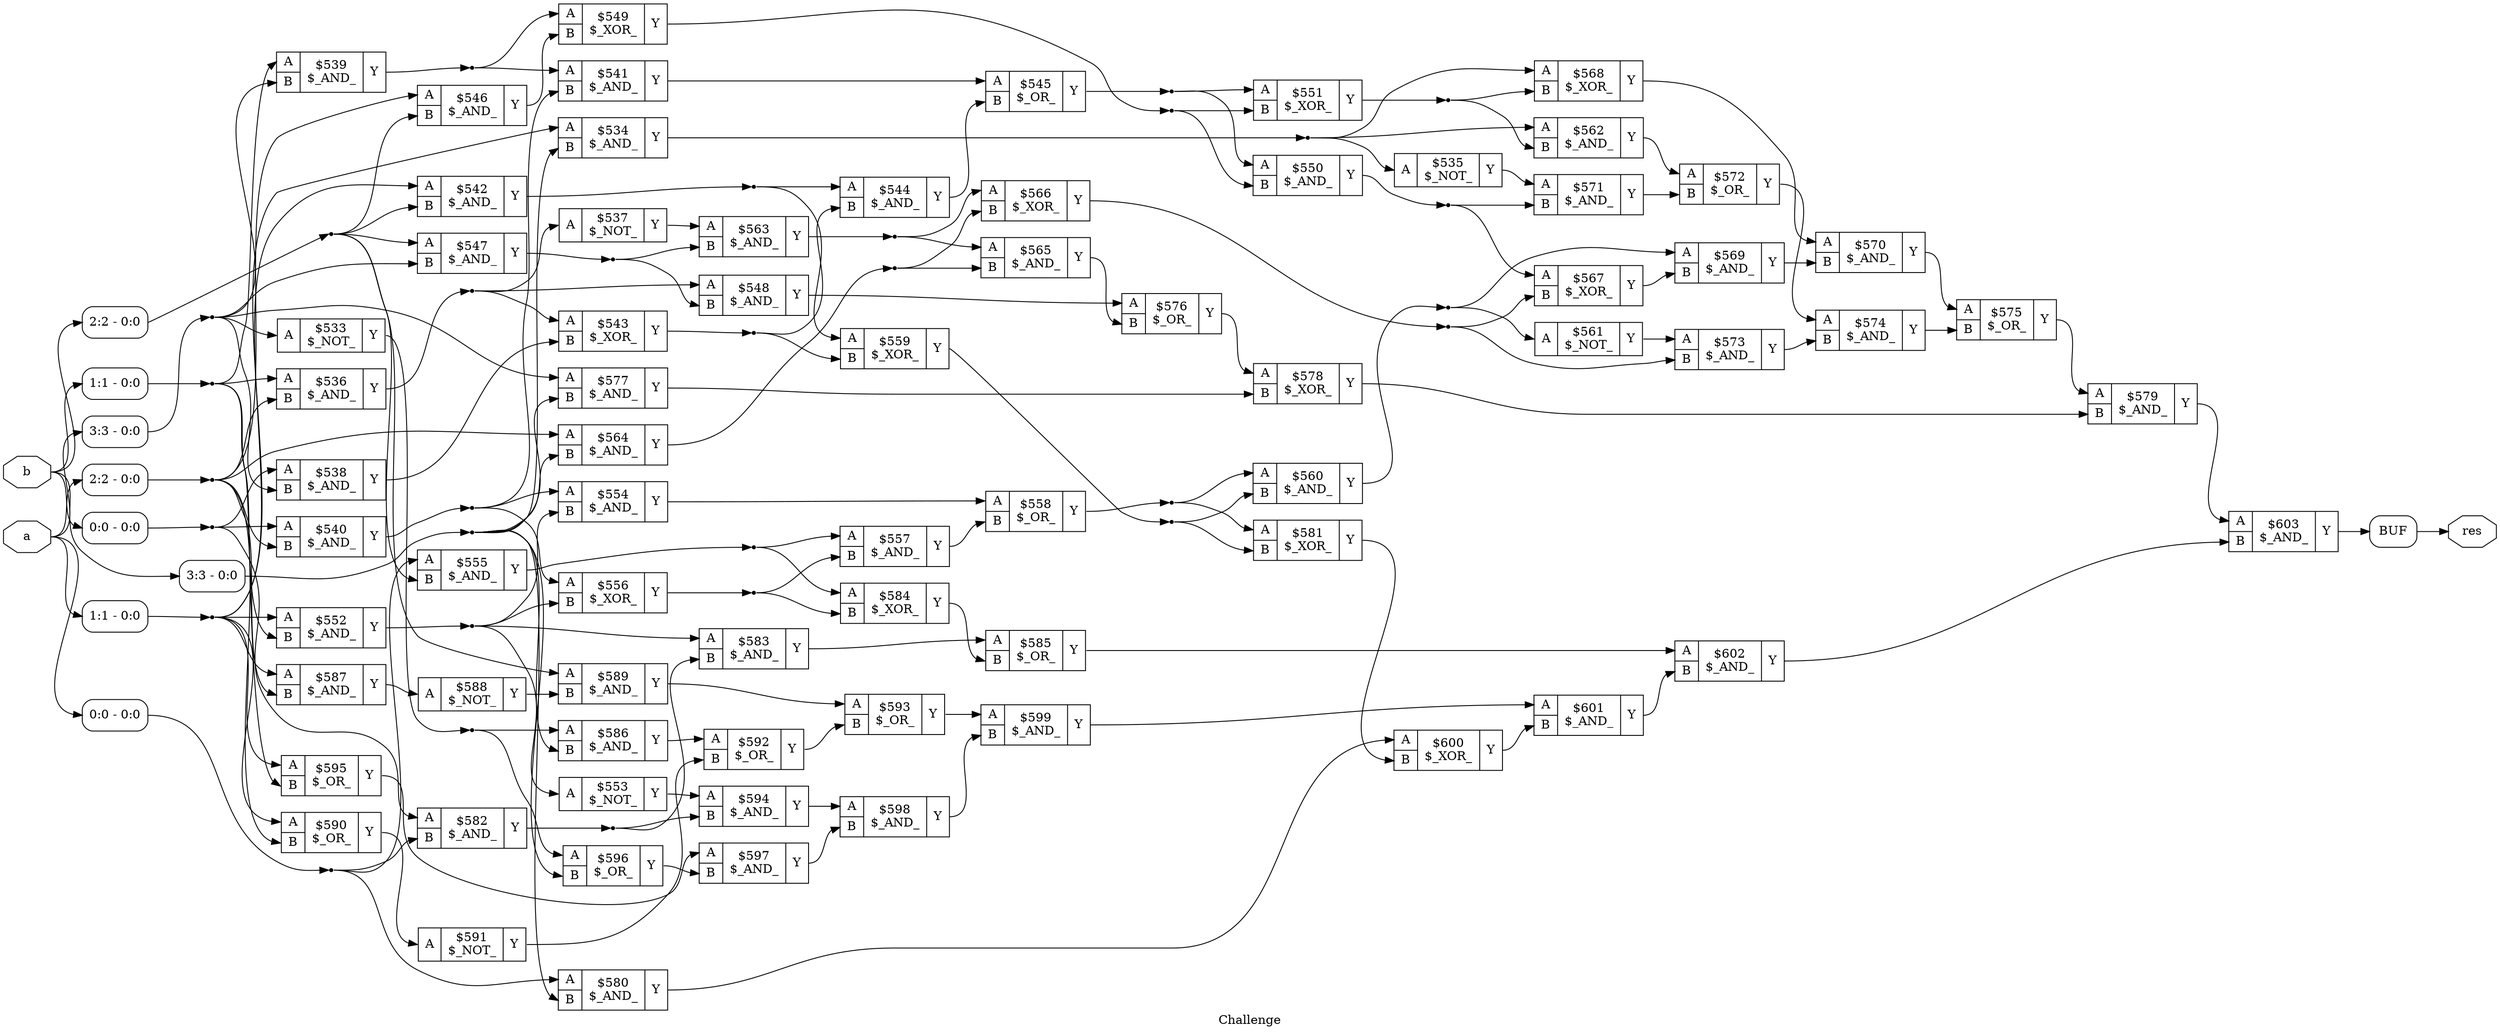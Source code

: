 digraph "Challenge" {
label="Challenge";
rankdir="LR";
remincross=true;
n173 [ shape=octagon, label="a", color="black", fontcolor="black" ];
n174 [ shape=octagon, label="b", color="black", fontcolor="black" ];
n175 [ shape=octagon, label="res", color="black", fontcolor="black" ];
{ rank="source"; n173; n174;}
{ rank="sink"; n175;}
c178 [ shape=record, label="{{<p176> A}|$533\n$_NOT_|{<p177> Y}}",  ];
c180 [ shape=record, label="{{<p176> A|<p179> B}|$534\n$_AND_|{<p177> Y}}",  ];
c181 [ shape=record, label="{{<p176> A}|$535\n$_NOT_|{<p177> Y}}",  ];
c182 [ shape=record, label="{{<p176> A|<p179> B}|$536\n$_AND_|{<p177> Y}}",  ];
c183 [ shape=record, label="{{<p176> A}|$537\n$_NOT_|{<p177> Y}}",  ];
c184 [ shape=record, label="{{<p176> A|<p179> B}|$538\n$_AND_|{<p177> Y}}",  ];
c185 [ shape=record, label="{{<p176> A|<p179> B}|$539\n$_AND_|{<p177> Y}}",  ];
c186 [ shape=record, label="{{<p176> A|<p179> B}|$540\n$_AND_|{<p177> Y}}",  ];
c187 [ shape=record, label="{{<p176> A|<p179> B}|$541\n$_AND_|{<p177> Y}}",  ];
c188 [ shape=record, label="{{<p176> A|<p179> B}|$542\n$_AND_|{<p177> Y}}",  ];
c189 [ shape=record, label="{{<p176> A|<p179> B}|$543\n$_XOR_|{<p177> Y}}",  ];
c190 [ shape=record, label="{{<p176> A|<p179> B}|$544\n$_AND_|{<p177> Y}}",  ];
c191 [ shape=record, label="{{<p176> A|<p179> B}|$545\n$_OR_|{<p177> Y}}",  ];
c192 [ shape=record, label="{{<p176> A|<p179> B}|$546\n$_AND_|{<p177> Y}}",  ];
c193 [ shape=record, label="{{<p176> A|<p179> B}|$547\n$_AND_|{<p177> Y}}",  ];
c194 [ shape=record, label="{{<p176> A|<p179> B}|$548\n$_AND_|{<p177> Y}}",  ];
c195 [ shape=record, label="{{<p176> A|<p179> B}|$549\n$_XOR_|{<p177> Y}}",  ];
c196 [ shape=record, label="{{<p176> A|<p179> B}|$550\n$_AND_|{<p177> Y}}",  ];
c197 [ shape=record, label="{{<p176> A|<p179> B}|$551\n$_XOR_|{<p177> Y}}",  ];
c198 [ shape=record, label="{{<p176> A|<p179> B}|$552\n$_AND_|{<p177> Y}}",  ];
c199 [ shape=record, label="{{<p176> A}|$553\n$_NOT_|{<p177> Y}}",  ];
c200 [ shape=record, label="{{<p176> A|<p179> B}|$554\n$_AND_|{<p177> Y}}",  ];
c201 [ shape=record, label="{{<p176> A|<p179> B}|$555\n$_AND_|{<p177> Y}}",  ];
c202 [ shape=record, label="{{<p176> A|<p179> B}|$556\n$_XOR_|{<p177> Y}}",  ];
c203 [ shape=record, label="{{<p176> A|<p179> B}|$557\n$_AND_|{<p177> Y}}",  ];
c204 [ shape=record, label="{{<p176> A|<p179> B}|$558\n$_OR_|{<p177> Y}}",  ];
c205 [ shape=record, label="{{<p176> A|<p179> B}|$559\n$_XOR_|{<p177> Y}}",  ];
c206 [ shape=record, label="{{<p176> A|<p179> B}|$560\n$_AND_|{<p177> Y}}",  ];
c207 [ shape=record, label="{{<p176> A}|$561\n$_NOT_|{<p177> Y}}",  ];
c208 [ shape=record, label="{{<p176> A|<p179> B}|$562\n$_AND_|{<p177> Y}}",  ];
c209 [ shape=record, label="{{<p176> A|<p179> B}|$563\n$_AND_|{<p177> Y}}",  ];
c210 [ shape=record, label="{{<p176> A|<p179> B}|$564\n$_AND_|{<p177> Y}}",  ];
c211 [ shape=record, label="{{<p176> A|<p179> B}|$565\n$_AND_|{<p177> Y}}",  ];
c212 [ shape=record, label="{{<p176> A|<p179> B}|$566\n$_XOR_|{<p177> Y}}",  ];
c213 [ shape=record, label="{{<p176> A|<p179> B}|$567\n$_XOR_|{<p177> Y}}",  ];
c214 [ shape=record, label="{{<p176> A|<p179> B}|$568\n$_XOR_|{<p177> Y}}",  ];
c215 [ shape=record, label="{{<p176> A|<p179> B}|$569\n$_AND_|{<p177> Y}}",  ];
c216 [ shape=record, label="{{<p176> A|<p179> B}|$570\n$_AND_|{<p177> Y}}",  ];
c217 [ shape=record, label="{{<p176> A|<p179> B}|$571\n$_AND_|{<p177> Y}}",  ];
c218 [ shape=record, label="{{<p176> A|<p179> B}|$572\n$_OR_|{<p177> Y}}",  ];
c219 [ shape=record, label="{{<p176> A|<p179> B}|$573\n$_AND_|{<p177> Y}}",  ];
c220 [ shape=record, label="{{<p176> A|<p179> B}|$574\n$_AND_|{<p177> Y}}",  ];
c221 [ shape=record, label="{{<p176> A|<p179> B}|$575\n$_OR_|{<p177> Y}}",  ];
c222 [ shape=record, label="{{<p176> A|<p179> B}|$576\n$_OR_|{<p177> Y}}",  ];
c223 [ shape=record, label="{{<p176> A|<p179> B}|$577\n$_AND_|{<p177> Y}}",  ];
c224 [ shape=record, label="{{<p176> A|<p179> B}|$578\n$_XOR_|{<p177> Y}}",  ];
c225 [ shape=record, label="{{<p176> A|<p179> B}|$579\n$_AND_|{<p177> Y}}",  ];
c226 [ shape=record, label="{{<p176> A|<p179> B}|$580\n$_AND_|{<p177> Y}}",  ];
c227 [ shape=record, label="{{<p176> A|<p179> B}|$581\n$_XOR_|{<p177> Y}}",  ];
c228 [ shape=record, label="{{<p176> A|<p179> B}|$582\n$_AND_|{<p177> Y}}",  ];
c229 [ shape=record, label="{{<p176> A|<p179> B}|$583\n$_AND_|{<p177> Y}}",  ];
c230 [ shape=record, label="{{<p176> A|<p179> B}|$584\n$_XOR_|{<p177> Y}}",  ];
c231 [ shape=record, label="{{<p176> A|<p179> B}|$585\n$_OR_|{<p177> Y}}",  ];
c232 [ shape=record, label="{{<p176> A|<p179> B}|$586\n$_AND_|{<p177> Y}}",  ];
c233 [ shape=record, label="{{<p176> A|<p179> B}|$587\n$_AND_|{<p177> Y}}",  ];
c234 [ shape=record, label="{{<p176> A}|$588\n$_NOT_|{<p177> Y}}",  ];
c235 [ shape=record, label="{{<p176> A|<p179> B}|$589\n$_AND_|{<p177> Y}}",  ];
c236 [ shape=record, label="{{<p176> A|<p179> B}|$590\n$_OR_|{<p177> Y}}",  ];
c237 [ shape=record, label="{{<p176> A}|$591\n$_NOT_|{<p177> Y}}",  ];
c238 [ shape=record, label="{{<p176> A|<p179> B}|$592\n$_OR_|{<p177> Y}}",  ];
c239 [ shape=record, label="{{<p176> A|<p179> B}|$593\n$_OR_|{<p177> Y}}",  ];
c240 [ shape=record, label="{{<p176> A|<p179> B}|$594\n$_AND_|{<p177> Y}}",  ];
c241 [ shape=record, label="{{<p176> A|<p179> B}|$595\n$_OR_|{<p177> Y}}",  ];
c242 [ shape=record, label="{{<p176> A|<p179> B}|$596\n$_OR_|{<p177> Y}}",  ];
c243 [ shape=record, label="{{<p176> A|<p179> B}|$597\n$_AND_|{<p177> Y}}",  ];
c244 [ shape=record, label="{{<p176> A|<p179> B}|$598\n$_AND_|{<p177> Y}}",  ];
c245 [ shape=record, label="{{<p176> A|<p179> B}|$599\n$_AND_|{<p177> Y}}",  ];
c246 [ shape=record, label="{{<p176> A|<p179> B}|$600\n$_XOR_|{<p177> Y}}",  ];
c247 [ shape=record, label="{{<p176> A|<p179> B}|$601\n$_AND_|{<p177> Y}}",  ];
c248 [ shape=record, label="{{<p176> A|<p179> B}|$602\n$_AND_|{<p177> Y}}",  ];
c249 [ shape=record, label="{{<p176> A|<p179> B}|$603\n$_AND_|{<p177> Y}}",  ];
x0 [ shape=record, style=rounded, label="<s0> 0:0 - 0:0 ", color="black", fontcolor="black" ];
x1 [ shape=record, style=rounded, label="<s0> 0:0 - 0:0 ", color="black", fontcolor="black" ];
x2 [ shape=record, style=rounded, label="<s0> 1:1 - 0:0 ", color="black", fontcolor="black" ];
x3 [ shape=record, style=rounded, label="<s0> 1:1 - 0:0 ", color="black", fontcolor="black" ];
x4 [ shape=record, style=rounded, label="<s0> 2:2 - 0:0 ", color="black", fontcolor="black" ];
x5 [ shape=record, style=rounded, label="<s0> 2:2 - 0:0 ", color="black", fontcolor="black" ];
x6 [ shape=record, style=rounded, label="<s0> 3:3 - 0:0 ", color="black", fontcolor="black" ];
x7 [ shape=record, style=rounded, label="<s0> 3:3 - 0:0 ", color="black", fontcolor="black" ];
x8 [shape=box, style=rounded, label="BUF", ];
n100 [ shape=point ];
x5:e -> n100:w [color="black", fontcolor="black", label=""];
n100:e -> c188:p179:w [color="black", fontcolor="black", label=""];
n100:e -> c192:p179:w [color="black", fontcolor="black", label=""];
n100:e -> c193:p176:w [color="black", fontcolor="black", label=""];
n100:e -> c201:p179:w [color="black", fontcolor="black", label=""];
n100:e -> c235:p176:w [color="black", fontcolor="black", label=""];
n101 [ shape=point ];
x7:e -> n101:w [color="black", fontcolor="black", label=""];
n101:e -> c180:p179:w [color="black", fontcolor="black", label=""];
n101:e -> c210:p179:w [color="black", fontcolor="black", label=""];
n101:e -> c223:p179:w [color="black", fontcolor="black", label=""];
n101:e -> c226:p179:w [color="black", fontcolor="black", label=""];
n101:e -> c232:p179:w [color="black", fontcolor="black", label=""];
n101:e -> c242:p179:w [color="black", fontcolor="black", label=""];
n102 [ shape=point ];
c178:p177:e -> n102:w [color="black", fontcolor="black", label=""];
n102:e -> c232:p176:w [color="black", fontcolor="black", label=""];
n102:e -> c242:p176:w [color="black", fontcolor="black", label=""];
n103 [ shape=point ];
c180:p177:e -> n103:w [color="black", fontcolor="black", label=""];
n103:e -> c181:p176:w [color="black", fontcolor="black", label=""];
n103:e -> c208:p176:w [color="black", fontcolor="black", label=""];
n103:e -> c214:p176:w [color="black", fontcolor="black", label=""];
c181:p177:e -> c217:p176:w [color="black", fontcolor="black", label=""];
n105 [ shape=point ];
c182:p177:e -> n105:w [color="black", fontcolor="black", label=""];
n105:e -> c183:p176:w [color="black", fontcolor="black", label=""];
n105:e -> c189:p176:w [color="black", fontcolor="black", label=""];
n105:e -> c194:p176:w [color="black", fontcolor="black", label=""];
c183:p177:e -> c209:p176:w [color="black", fontcolor="black", label=""];
c184:p177:e -> c189:p179:w [color="black", fontcolor="black", label=""];
n108 [ shape=point ];
c185:p177:e -> n108:w [color="black", fontcolor="black", label=""];
n108:e -> c187:p176:w [color="black", fontcolor="black", label=""];
n108:e -> c195:p176:w [color="black", fontcolor="black", label=""];
n109 [ shape=point ];
c186:p177:e -> n109:w [color="black", fontcolor="black", label=""];
n109:e -> c187:p179:w [color="black", fontcolor="black", label=""];
n109:e -> c200:p176:w [color="black", fontcolor="black", label=""];
n109:e -> c202:p176:w [color="black", fontcolor="black", label=""];
c187:p177:e -> c191:p176:w [color="black", fontcolor="black", label=""];
n111 [ shape=point ];
c188:p177:e -> n111:w [color="black", fontcolor="black", label=""];
n111:e -> c190:p176:w [color="black", fontcolor="black", label=""];
n111:e -> c205:p176:w [color="black", fontcolor="black", label=""];
n112 [ shape=point ];
c189:p177:e -> n112:w [color="black", fontcolor="black", label=""];
n112:e -> c190:p179:w [color="black", fontcolor="black", label=""];
n112:e -> c205:p179:w [color="black", fontcolor="black", label=""];
c190:p177:e -> c191:p179:w [color="black", fontcolor="black", label=""];
n114 [ shape=point ];
c191:p177:e -> n114:w [color="black", fontcolor="black", label=""];
n114:e -> c196:p176:w [color="black", fontcolor="black", label=""];
n114:e -> c197:p176:w [color="black", fontcolor="black", label=""];
c192:p177:e -> c195:p179:w [color="black", fontcolor="black", label=""];
n116 [ shape=point ];
c193:p177:e -> n116:w [color="black", fontcolor="black", label=""];
n116:e -> c194:p179:w [color="black", fontcolor="black", label=""];
n116:e -> c209:p179:w [color="black", fontcolor="black", label=""];
c194:p177:e -> c222:p176:w [color="black", fontcolor="black", label=""];
n118 [ shape=point ];
c195:p177:e -> n118:w [color="black", fontcolor="black", label=""];
n118:e -> c196:p179:w [color="black", fontcolor="black", label=""];
n118:e -> c197:p179:w [color="black", fontcolor="black", label=""];
n119 [ shape=point ];
c196:p177:e -> n119:w [color="black", fontcolor="black", label=""];
n119:e -> c213:p176:w [color="black", fontcolor="black", label=""];
n119:e -> c217:p179:w [color="black", fontcolor="black", label=""];
n120 [ shape=point ];
c197:p177:e -> n120:w [color="black", fontcolor="black", label=""];
n120:e -> c208:p179:w [color="black", fontcolor="black", label=""];
n120:e -> c214:p179:w [color="black", fontcolor="black", label=""];
n121 [ shape=point ];
c198:p177:e -> n121:w [color="black", fontcolor="black", label=""];
n121:e -> c199:p176:w [color="black", fontcolor="black", label=""];
n121:e -> c200:p179:w [color="black", fontcolor="black", label=""];
n121:e -> c202:p179:w [color="black", fontcolor="black", label=""];
n121:e -> c229:p176:w [color="black", fontcolor="black", label=""];
c199:p177:e -> c240:p176:w [color="black", fontcolor="black", label=""];
c200:p177:e -> c204:p176:w [color="black", fontcolor="black", label=""];
n124 [ shape=point ];
c201:p177:e -> n124:w [color="black", fontcolor="black", label=""];
n124:e -> c203:p176:w [color="black", fontcolor="black", label=""];
n124:e -> c230:p176:w [color="black", fontcolor="black", label=""];
n125 [ shape=point ];
c202:p177:e -> n125:w [color="black", fontcolor="black", label=""];
n125:e -> c203:p179:w [color="black", fontcolor="black", label=""];
n125:e -> c230:p179:w [color="black", fontcolor="black", label=""];
c203:p177:e -> c204:p179:w [color="black", fontcolor="black", label=""];
n127 [ shape=point ];
c204:p177:e -> n127:w [color="black", fontcolor="black", label=""];
n127:e -> c206:p176:w [color="black", fontcolor="black", label=""];
n127:e -> c227:p176:w [color="black", fontcolor="black", label=""];
n128 [ shape=point ];
c205:p177:e -> n128:w [color="black", fontcolor="black", label=""];
n128:e -> c206:p179:w [color="black", fontcolor="black", label=""];
n128:e -> c227:p179:w [color="black", fontcolor="black", label=""];
n129 [ shape=point ];
c206:p177:e -> n129:w [color="black", fontcolor="black", label=""];
n129:e -> c207:p176:w [color="black", fontcolor="black", label=""];
n129:e -> c215:p176:w [color="black", fontcolor="black", label=""];
c207:p177:e -> c219:p176:w [color="black", fontcolor="black", label=""];
c208:p177:e -> c218:p176:w [color="black", fontcolor="black", label=""];
n132 [ shape=point ];
c209:p177:e -> n132:w [color="black", fontcolor="black", label=""];
n132:e -> c211:p176:w [color="black", fontcolor="black", label=""];
n132:e -> c212:p176:w [color="black", fontcolor="black", label=""];
n133 [ shape=point ];
c210:p177:e -> n133:w [color="black", fontcolor="black", label=""];
n133:e -> c211:p179:w [color="black", fontcolor="black", label=""];
n133:e -> c212:p179:w [color="black", fontcolor="black", label=""];
c211:p177:e -> c222:p179:w [color="black", fontcolor="black", label=""];
n135 [ shape=point ];
c212:p177:e -> n135:w [color="black", fontcolor="black", label=""];
n135:e -> c213:p179:w [color="black", fontcolor="black", label=""];
n135:e -> c219:p179:w [color="black", fontcolor="black", label=""];
c213:p177:e -> c215:p179:w [color="black", fontcolor="black", label=""];
c214:p177:e -> c216:p176:w [color="black", fontcolor="black", label=""];
c215:p177:e -> c216:p179:w [color="black", fontcolor="black", label=""];
c216:p177:e -> c221:p176:w [color="black", fontcolor="black", label=""];
c217:p177:e -> c218:p179:w [color="black", fontcolor="black", label=""];
c218:p177:e -> c220:p176:w [color="black", fontcolor="black", label=""];
c219:p177:e -> c220:p179:w [color="black", fontcolor="black", label=""];
c220:p177:e -> c221:p179:w [color="black", fontcolor="black", label=""];
c221:p177:e -> c225:p176:w [color="black", fontcolor="black", label=""];
c222:p177:e -> c224:p176:w [color="black", fontcolor="black", label=""];
c223:p177:e -> c224:p179:w [color="black", fontcolor="black", label=""];
c224:p177:e -> c225:p179:w [color="black", fontcolor="black", label=""];
c225:p177:e -> c249:p176:w [color="black", fontcolor="black", label=""];
c226:p177:e -> c246:p176:w [color="black", fontcolor="black", label=""];
c227:p177:e -> c246:p179:w [color="black", fontcolor="black", label=""];
n151 [ shape=point ];
c228:p177:e -> n151:w [color="black", fontcolor="black", label=""];
n151:e -> c229:p179:w [color="black", fontcolor="black", label=""];
n151:e -> c240:p179:w [color="black", fontcolor="black", label=""];
c229:p177:e -> c231:p176:w [color="black", fontcolor="black", label=""];
c230:p177:e -> c231:p179:w [color="black", fontcolor="black", label=""];
c231:p177:e -> c248:p176:w [color="black", fontcolor="black", label=""];
c232:p177:e -> c238:p176:w [color="black", fontcolor="black", label=""];
c233:p177:e -> c234:p176:w [color="black", fontcolor="black", label=""];
c234:p177:e -> c235:p179:w [color="black", fontcolor="black", label=""];
c235:p177:e -> c239:p176:w [color="black", fontcolor="black", label=""];
c236:p177:e -> c237:p176:w [color="black", fontcolor="black", label=""];
c237:p177:e -> c238:p179:w [color="black", fontcolor="black", label=""];
c238:p177:e -> c239:p179:w [color="black", fontcolor="black", label=""];
c239:p177:e -> c245:p176:w [color="black", fontcolor="black", label=""];
c240:p177:e -> c244:p176:w [color="black", fontcolor="black", label=""];
c241:p177:e -> c243:p176:w [color="black", fontcolor="black", label=""];
c242:p177:e -> c243:p179:w [color="black", fontcolor="black", label=""];
c243:p177:e -> c244:p179:w [color="black", fontcolor="black", label=""];
c244:p177:e -> c245:p179:w [color="black", fontcolor="black", label=""];
c245:p177:e -> c247:p176:w [color="black", fontcolor="black", label=""];
c246:p177:e -> c247:p179:w [color="black", fontcolor="black", label=""];
c247:p177:e -> c248:p179:w [color="black", fontcolor="black", label=""];
c248:p177:e -> c249:p179:w [color="black", fontcolor="black", label=""];
c249:p177:e -> x8:w [color="black", fontcolor="black", label=""];
n173:e -> x1:s0:w [color="black", fontcolor="black", label=""];
n173:e -> x2:s0:w [color="black", fontcolor="black", label=""];
n173:e -> x4:s0:w [color="black", fontcolor="black", label=""];
n173:e -> x6:s0:w [color="black", fontcolor="black", label=""];
n174:e -> x0:s0:w [color="black", fontcolor="black", label=""];
n174:e -> x3:s0:w [color="black", fontcolor="black", label=""];
n174:e -> x5:s0:w [color="black", fontcolor="black", label=""];
n174:e -> x7:s0:w [color="black", fontcolor="black", label=""];
x8:e -> n175:w [color="black", fontcolor="black", label=""];
n94 [ shape=point ];
x1:e -> n94:w [color="black", fontcolor="black", label=""];
n94:e -> c201:p176:w [color="black", fontcolor="black", label=""];
n94:e -> c226:p176:w [color="black", fontcolor="black", label=""];
n94:e -> c228:p179:w [color="black", fontcolor="black", label=""];
n95 [ shape=point ];
x2:e -> n95:w [color="black", fontcolor="black", label=""];
n95:e -> c180:p176:w [color="black", fontcolor="black", label=""];
n95:e -> c188:p176:w [color="black", fontcolor="black", label=""];
n95:e -> c198:p176:w [color="black", fontcolor="black", label=""];
n95:e -> c233:p176:w [color="black", fontcolor="black", label=""];
n95:e -> c236:p176:w [color="black", fontcolor="black", label=""];
n95:e -> c241:p176:w [color="black", fontcolor="black", label=""];
n96 [ shape=point ];
x4:e -> n96:w [color="black", fontcolor="black", label=""];
n96:e -> c182:p179:w [color="black", fontcolor="black", label=""];
n96:e -> c186:p179:w [color="black", fontcolor="black", label=""];
n96:e -> c192:p176:w [color="black", fontcolor="black", label=""];
n96:e -> c210:p176:w [color="black", fontcolor="black", label=""];
n96:e -> c233:p179:w [color="black", fontcolor="black", label=""];
n96:e -> c236:p179:w [color="black", fontcolor="black", label=""];
n97 [ shape=point ];
x6:e -> n97:w [color="black", fontcolor="black", label=""];
n97:e -> c178:p176:w [color="black", fontcolor="black", label=""];
n97:e -> c184:p179:w [color="black", fontcolor="black", label=""];
n97:e -> c185:p179:w [color="black", fontcolor="black", label=""];
n97:e -> c193:p179:w [color="black", fontcolor="black", label=""];
n97:e -> c223:p176:w [color="black", fontcolor="black", label=""];
n98 [ shape=point ];
x0:e -> n98:w [color="black", fontcolor="black", label=""];
n98:e -> c184:p176:w [color="black", fontcolor="black", label=""];
n98:e -> c186:p176:w [color="black", fontcolor="black", label=""];
n98:e -> c228:p176:w [color="black", fontcolor="black", label=""];
n99 [ shape=point ];
x3:e -> n99:w [color="black", fontcolor="black", label=""];
n99:e -> c182:p176:w [color="black", fontcolor="black", label=""];
n99:e -> c185:p176:w [color="black", fontcolor="black", label=""];
n99:e -> c198:p179:w [color="black", fontcolor="black", label=""];
n99:e -> c241:p179:w [color="black", fontcolor="black", label=""];
}
